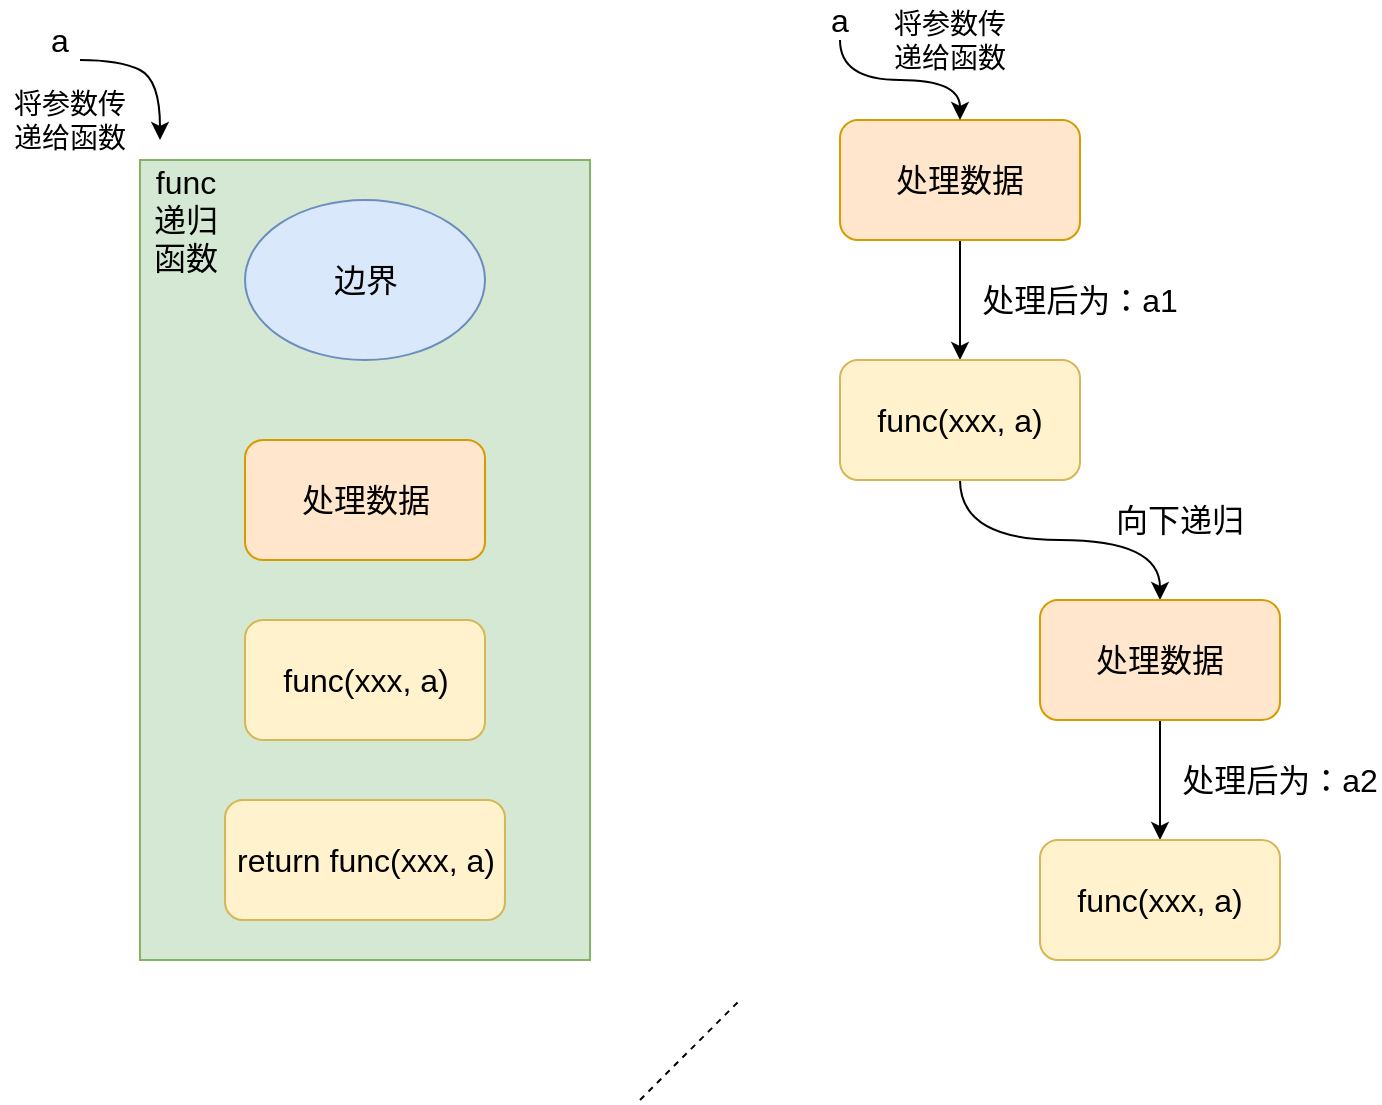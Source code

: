 <mxfile version="14.6.0" type="github">
  <diagram id="h6bib5n-3Fqupwg1RZPY" name="第 1 页">
    <mxGraphModel dx="870" dy="539" grid="1" gridSize="10" guides="1" tooltips="1" connect="1" arrows="1" fold="1" page="1" pageScale="1" pageWidth="827" pageHeight="1169" math="0" shadow="0">
      <root>
        <mxCell id="0" />
        <mxCell id="1" parent="0" />
        <mxCell id="3ruH-57Nr0bxNuPV-yS--10" value="" style="group" vertex="1" connectable="0" parent="1">
          <mxGeometry x="160" y="100" width="225" height="400" as="geometry" />
        </mxCell>
        <mxCell id="3ruH-57Nr0bxNuPV-yS--1" value="" style="rounded=0;whiteSpace=wrap;html=1;fillColor=#d5e8d4;strokeColor=#82b366;" vertex="1" parent="3ruH-57Nr0bxNuPV-yS--10">
          <mxGeometry width="225" height="400" as="geometry" />
        </mxCell>
        <mxCell id="3ruH-57Nr0bxNuPV-yS--6" value="" style="group" vertex="1" connectable="0" parent="3ruH-57Nr0bxNuPV-yS--10">
          <mxGeometry x="42.5" y="20" width="140" height="360" as="geometry" />
        </mxCell>
        <mxCell id="3ruH-57Nr0bxNuPV-yS--2" value="&lt;font style=&quot;font-size: 16px&quot;&gt;边界&lt;/font&gt;" style="ellipse;whiteSpace=wrap;html=1;fillColor=#dae8fc;strokeColor=#6c8ebf;" vertex="1" parent="3ruH-57Nr0bxNuPV-yS--6">
          <mxGeometry x="10" width="120" height="80" as="geometry" />
        </mxCell>
        <mxCell id="3ruH-57Nr0bxNuPV-yS--3" value="&lt;font style=&quot;font-size: 16px&quot;&gt;处理数据&lt;/font&gt;" style="rounded=1;whiteSpace=wrap;html=1;fillColor=#ffe6cc;strokeColor=#d79b00;" vertex="1" parent="3ruH-57Nr0bxNuPV-yS--6">
          <mxGeometry x="10" y="120" width="120" height="60" as="geometry" />
        </mxCell>
        <mxCell id="3ruH-57Nr0bxNuPV-yS--4" value="&lt;span style=&quot;font-size: 16px&quot;&gt;func(xxx, a)&lt;/span&gt;" style="rounded=1;whiteSpace=wrap;html=1;fillColor=#fff2cc;strokeColor=#d6b656;" vertex="1" parent="3ruH-57Nr0bxNuPV-yS--6">
          <mxGeometry x="10" y="210" width="120" height="60" as="geometry" />
        </mxCell>
        <mxCell id="3ruH-57Nr0bxNuPV-yS--5" value="&lt;span style=&quot;font-size: 16px&quot;&gt;return func(xxx, a)&lt;/span&gt;" style="rounded=1;whiteSpace=wrap;html=1;fillColor=#fff2cc;strokeColor=#d6b656;" vertex="1" parent="3ruH-57Nr0bxNuPV-yS--6">
          <mxGeometry y="300" width="140" height="60" as="geometry" />
        </mxCell>
        <mxCell id="3ruH-57Nr0bxNuPV-yS--7" value="&lt;font style=&quot;font-size: 16px&quot;&gt;func&lt;br&gt;递归函数&lt;br&gt;&lt;/font&gt;" style="text;html=1;strokeColor=none;fillColor=none;align=center;verticalAlign=middle;whiteSpace=wrap;rounded=0;" vertex="1" parent="3ruH-57Nr0bxNuPV-yS--10">
          <mxGeometry x="2.5" y="20" width="40" height="20" as="geometry" />
        </mxCell>
        <mxCell id="3ruH-57Nr0bxNuPV-yS--11" value="&lt;font style=&quot;font-size: 16px&quot;&gt;a&lt;/font&gt;" style="text;html=1;strokeColor=none;fillColor=none;align=center;verticalAlign=middle;whiteSpace=wrap;rounded=0;" vertex="1" parent="1">
          <mxGeometry x="100" y="30" width="40" height="20" as="geometry" />
        </mxCell>
        <mxCell id="3ruH-57Nr0bxNuPV-yS--12" value="" style="curved=1;endArrow=classic;html=1;exitX=0.75;exitY=1;exitDx=0;exitDy=0;" edge="1" parent="1" source="3ruH-57Nr0bxNuPV-yS--11">
          <mxGeometry width="50" height="50" relative="1" as="geometry">
            <mxPoint x="130" y="60" as="sourcePoint" />
            <mxPoint x="170" y="90" as="targetPoint" />
            <Array as="points">
              <mxPoint x="150" y="50" />
              <mxPoint x="170" y="60" />
            </Array>
          </mxGeometry>
        </mxCell>
        <mxCell id="3ruH-57Nr0bxNuPV-yS--13" value="&lt;font style=&quot;font-size: 14px&quot;&gt;将参数传递给函数&lt;/font&gt;" style="text;html=1;strokeColor=none;fillColor=none;align=center;verticalAlign=middle;whiteSpace=wrap;rounded=0;" vertex="1" parent="1">
          <mxGeometry x="90" y="70" width="70" height="20" as="geometry" />
        </mxCell>
        <mxCell id="3ruH-57Nr0bxNuPV-yS--19" style="edgeStyle=orthogonalEdgeStyle;rounded=0;orthogonalLoop=1;jettySize=auto;html=1;exitX=0.5;exitY=1;exitDx=0;exitDy=0;entryX=0.5;entryY=0;entryDx=0;entryDy=0;" edge="1" parent="1" source="3ruH-57Nr0bxNuPV-yS--16" target="3ruH-57Nr0bxNuPV-yS--17">
          <mxGeometry relative="1" as="geometry" />
        </mxCell>
        <mxCell id="3ruH-57Nr0bxNuPV-yS--16" value="&lt;font style=&quot;font-size: 16px&quot;&gt;处理数据&lt;/font&gt;" style="rounded=1;whiteSpace=wrap;html=1;fillColor=#ffe6cc;strokeColor=#d79b00;" vertex="1" parent="1">
          <mxGeometry x="510" y="80" width="120" height="60" as="geometry" />
        </mxCell>
        <mxCell id="3ruH-57Nr0bxNuPV-yS--21" style="edgeStyle=orthogonalEdgeStyle;rounded=0;orthogonalLoop=1;jettySize=auto;html=1;entryX=0.5;entryY=0;entryDx=0;entryDy=0;curved=1;" edge="1" parent="1" source="3ruH-57Nr0bxNuPV-yS--17" target="3ruH-57Nr0bxNuPV-yS--18">
          <mxGeometry relative="1" as="geometry" />
        </mxCell>
        <mxCell id="3ruH-57Nr0bxNuPV-yS--17" value="&lt;font style=&quot;font-size: 16px&quot;&gt;func(xxx, a)&lt;/font&gt;" style="rounded=1;whiteSpace=wrap;html=1;fillColor=#fff2cc;strokeColor=#d6b656;" vertex="1" parent="1">
          <mxGeometry x="510" y="200" width="120" height="60" as="geometry" />
        </mxCell>
        <mxCell id="3ruH-57Nr0bxNuPV-yS--22" style="edgeStyle=orthogonalEdgeStyle;curved=1;rounded=0;orthogonalLoop=1;jettySize=auto;html=1;entryX=0.5;entryY=0;entryDx=0;entryDy=0;" edge="1" parent="1" source="3ruH-57Nr0bxNuPV-yS--18" target="3ruH-57Nr0bxNuPV-yS--20">
          <mxGeometry relative="1" as="geometry" />
        </mxCell>
        <mxCell id="3ruH-57Nr0bxNuPV-yS--18" value="&lt;font style=&quot;font-size: 16px&quot;&gt;处理数据&lt;/font&gt;" style="rounded=1;whiteSpace=wrap;html=1;fillColor=#ffe6cc;strokeColor=#d79b00;" vertex="1" parent="1">
          <mxGeometry x="610" y="320" width="120" height="60" as="geometry" />
        </mxCell>
        <mxCell id="3ruH-57Nr0bxNuPV-yS--20" value="&lt;font style=&quot;font-size: 16px&quot;&gt;func(xxx, a)&lt;/font&gt;" style="rounded=1;whiteSpace=wrap;html=1;fillColor=#fff2cc;strokeColor=#d6b656;" vertex="1" parent="1">
          <mxGeometry x="610" y="440" width="120" height="60" as="geometry" />
        </mxCell>
        <mxCell id="3ruH-57Nr0bxNuPV-yS--25" style="edgeStyle=orthogonalEdgeStyle;rounded=0;orthogonalLoop=1;jettySize=auto;html=1;entryX=0.5;entryY=0;entryDx=0;entryDy=0;curved=1;" edge="1" parent="1" source="3ruH-57Nr0bxNuPV-yS--23" target="3ruH-57Nr0bxNuPV-yS--16">
          <mxGeometry relative="1" as="geometry" />
        </mxCell>
        <mxCell id="3ruH-57Nr0bxNuPV-yS--23" value="&lt;font style=&quot;font-size: 16px&quot;&gt;a&lt;/font&gt;" style="text;html=1;strokeColor=none;fillColor=none;align=center;verticalAlign=middle;whiteSpace=wrap;rounded=0;" vertex="1" parent="1">
          <mxGeometry x="490" y="20" width="40" height="20" as="geometry" />
        </mxCell>
        <mxCell id="3ruH-57Nr0bxNuPV-yS--26" value="&lt;font style=&quot;font-size: 14px&quot;&gt;将参数传递给函数&lt;/font&gt;" style="text;html=1;strokeColor=none;fillColor=none;align=center;verticalAlign=middle;whiteSpace=wrap;rounded=0;" vertex="1" parent="1">
          <mxGeometry x="530" y="30" width="70" height="20" as="geometry" />
        </mxCell>
        <mxCell id="3ruH-57Nr0bxNuPV-yS--27" value="&lt;font style=&quot;font-size: 16px&quot;&gt;向下递归&lt;/font&gt;" style="text;html=1;strokeColor=none;fillColor=none;align=center;verticalAlign=middle;whiteSpace=wrap;rounded=0;" vertex="1" parent="1">
          <mxGeometry x="630" y="270" width="100" height="20" as="geometry" />
        </mxCell>
        <mxCell id="3ruH-57Nr0bxNuPV-yS--28" value="&lt;font style=&quot;font-size: 16px&quot;&gt;处理后为：a1&lt;/font&gt;" style="text;html=1;strokeColor=none;fillColor=none;align=center;verticalAlign=middle;whiteSpace=wrap;rounded=0;" vertex="1" parent="1">
          <mxGeometry x="580" y="160" width="100" height="20" as="geometry" />
        </mxCell>
        <mxCell id="3ruH-57Nr0bxNuPV-yS--29" value="&lt;font style=&quot;font-size: 16px&quot;&gt;处理后为：a2&lt;/font&gt;" style="text;html=1;strokeColor=none;fillColor=none;align=center;verticalAlign=middle;whiteSpace=wrap;rounded=0;" vertex="1" parent="1">
          <mxGeometry x="680" y="400" width="100" height="20" as="geometry" />
        </mxCell>
        <mxCell id="3ruH-57Nr0bxNuPV-yS--30" value="" style="endArrow=none;dashed=1;html=1;" edge="1" parent="1">
          <mxGeometry width="50" height="50" relative="1" as="geometry">
            <mxPoint x="410" y="570" as="sourcePoint" />
            <mxPoint x="460" y="520" as="targetPoint" />
          </mxGeometry>
        </mxCell>
      </root>
    </mxGraphModel>
  </diagram>
</mxfile>
